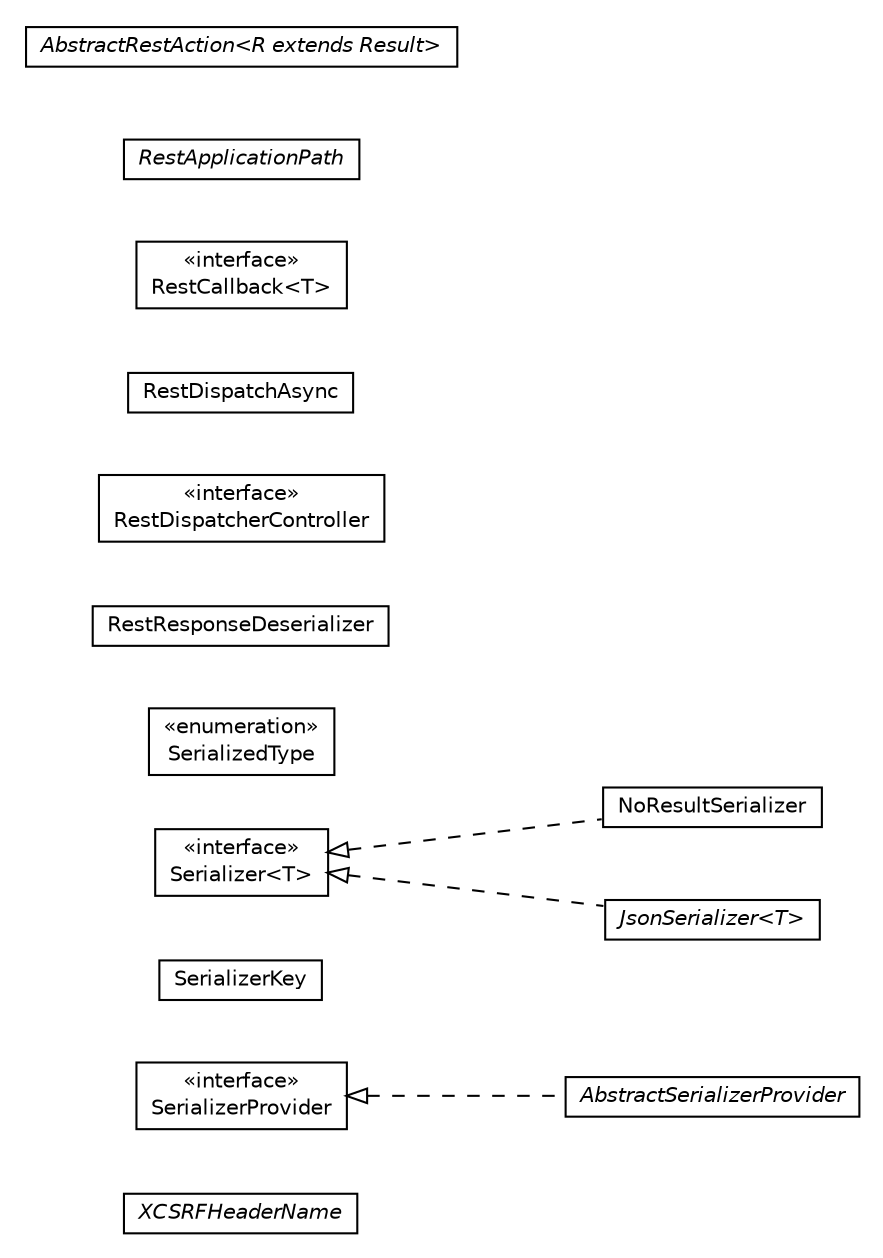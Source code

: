 #!/usr/local/bin/dot
#
# Class diagram 
# Generated by UMLGraph version R5_6-24-gf6e263 (http://www.umlgraph.org/)
#

digraph G {
	edge [fontname="Helvetica",fontsize=10,labelfontname="Helvetica",labelfontsize=10];
	node [fontname="Helvetica",fontsize=10,shape=plaintext];
	nodesep=0.25;
	ranksep=0.5;
	rankdir=LR;
	// com.gwtplatform.dispatch.client.rest.XCSRFHeaderName
	c12939 [label=<<table title="com.gwtplatform.dispatch.client.rest.XCSRFHeaderName" border="0" cellborder="1" cellspacing="0" cellpadding="2" port="p" href="./XCSRFHeaderName.html">
		<tr><td><table border="0" cellspacing="0" cellpadding="1">
<tr><td align="center" balign="center"><font face="Helvetica-Oblique"> XCSRFHeaderName </font></td></tr>
		</table></td></tr>
		</table>>, URL="./XCSRFHeaderName.html", fontname="Helvetica", fontcolor="black", fontsize=10.0];
	// com.gwtplatform.dispatch.client.rest.SerializerProvider
	c12940 [label=<<table title="com.gwtplatform.dispatch.client.rest.SerializerProvider" border="0" cellborder="1" cellspacing="0" cellpadding="2" port="p" href="./SerializerProvider.html">
		<tr><td><table border="0" cellspacing="0" cellpadding="1">
<tr><td align="center" balign="center"> &#171;interface&#187; </td></tr>
<tr><td align="center" balign="center"> SerializerProvider </td></tr>
		</table></td></tr>
		</table>>, URL="./SerializerProvider.html", fontname="Helvetica", fontcolor="black", fontsize=10.0];
	// com.gwtplatform.dispatch.client.rest.SerializerProvider.SerializerKey
	c12941 [label=<<table title="com.gwtplatform.dispatch.client.rest.SerializerProvider.SerializerKey" border="0" cellborder="1" cellspacing="0" cellpadding="2" port="p" href="./SerializerProvider.SerializerKey.html">
		<tr><td><table border="0" cellspacing="0" cellpadding="1">
<tr><td align="center" balign="center"> SerializerKey </td></tr>
		</table></td></tr>
		</table>>, URL="./SerializerProvider.SerializerKey.html", fontname="Helvetica", fontcolor="black", fontsize=10.0];
	// com.gwtplatform.dispatch.client.rest.Serializer<T>
	c12942 [label=<<table title="com.gwtplatform.dispatch.client.rest.Serializer" border="0" cellborder="1" cellspacing="0" cellpadding="2" port="p" href="./Serializer.html">
		<tr><td><table border="0" cellspacing="0" cellpadding="1">
<tr><td align="center" balign="center"> &#171;interface&#187; </td></tr>
<tr><td align="center" balign="center"> Serializer&lt;T&gt; </td></tr>
		</table></td></tr>
		</table>>, URL="./Serializer.html", fontname="Helvetica", fontcolor="black", fontsize=10.0];
	// com.gwtplatform.dispatch.client.rest.SerializedType
	c12943 [label=<<table title="com.gwtplatform.dispatch.client.rest.SerializedType" border="0" cellborder="1" cellspacing="0" cellpadding="2" port="p" href="./SerializedType.html">
		<tr><td><table border="0" cellspacing="0" cellpadding="1">
<tr><td align="center" balign="center"> &#171;enumeration&#187; </td></tr>
<tr><td align="center" balign="center"> SerializedType </td></tr>
		</table></td></tr>
		</table>>, URL="./SerializedType.html", fontname="Helvetica", fontcolor="black", fontsize=10.0];
	// com.gwtplatform.dispatch.client.rest.RestResponseDeserializer
	c12944 [label=<<table title="com.gwtplatform.dispatch.client.rest.RestResponseDeserializer" border="0" cellborder="1" cellspacing="0" cellpadding="2" port="p" href="./RestResponseDeserializer.html">
		<tr><td><table border="0" cellspacing="0" cellpadding="1">
<tr><td align="center" balign="center"> RestResponseDeserializer </td></tr>
		</table></td></tr>
		</table>>, URL="./RestResponseDeserializer.html", fontname="Helvetica", fontcolor="black", fontsize=10.0];
	// com.gwtplatform.dispatch.client.rest.RestDispatcherController
	c12945 [label=<<table title="com.gwtplatform.dispatch.client.rest.RestDispatcherController" border="0" cellborder="1" cellspacing="0" cellpadding="2" port="p" href="./RestDispatcherController.html">
		<tr><td><table border="0" cellspacing="0" cellpadding="1">
<tr><td align="center" balign="center"> &#171;interface&#187; </td></tr>
<tr><td align="center" balign="center"> RestDispatcherController </td></tr>
		</table></td></tr>
		</table>>, URL="./RestDispatcherController.html", fontname="Helvetica", fontcolor="black", fontsize=10.0];
	// com.gwtplatform.dispatch.client.rest.RestDispatchAsync
	c12946 [label=<<table title="com.gwtplatform.dispatch.client.rest.RestDispatchAsync" border="0" cellborder="1" cellspacing="0" cellpadding="2" port="p" href="./RestDispatchAsync.html">
		<tr><td><table border="0" cellspacing="0" cellpadding="1">
<tr><td align="center" balign="center"> RestDispatchAsync </td></tr>
		</table></td></tr>
		</table>>, URL="./RestDispatchAsync.html", fontname="Helvetica", fontcolor="black", fontsize=10.0];
	// com.gwtplatform.dispatch.client.rest.RestCallback<T>
	c12947 [label=<<table title="com.gwtplatform.dispatch.client.rest.RestCallback" border="0" cellborder="1" cellspacing="0" cellpadding="2" port="p" href="./RestCallback.html">
		<tr><td><table border="0" cellspacing="0" cellpadding="1">
<tr><td align="center" balign="center"> &#171;interface&#187; </td></tr>
<tr><td align="center" balign="center"> RestCallback&lt;T&gt; </td></tr>
		</table></td></tr>
		</table>>, URL="./RestCallback.html", fontname="Helvetica", fontcolor="black", fontsize=10.0];
	// com.gwtplatform.dispatch.client.rest.RestApplicationPath
	c12948 [label=<<table title="com.gwtplatform.dispatch.client.rest.RestApplicationPath" border="0" cellborder="1" cellspacing="0" cellpadding="2" port="p" href="./RestApplicationPath.html">
		<tr><td><table border="0" cellspacing="0" cellpadding="1">
<tr><td align="center" balign="center"><font face="Helvetica-Oblique"> RestApplicationPath </font></td></tr>
		</table></td></tr>
		</table>>, URL="./RestApplicationPath.html", fontname="Helvetica", fontcolor="black", fontsize=10.0];
	// com.gwtplatform.dispatch.client.rest.NoResultSerializer
	c12949 [label=<<table title="com.gwtplatform.dispatch.client.rest.NoResultSerializer" border="0" cellborder="1" cellspacing="0" cellpadding="2" port="p" href="./NoResultSerializer.html">
		<tr><td><table border="0" cellspacing="0" cellpadding="1">
<tr><td align="center" balign="center"> NoResultSerializer </td></tr>
		</table></td></tr>
		</table>>, URL="./NoResultSerializer.html", fontname="Helvetica", fontcolor="black", fontsize=10.0];
	// com.gwtplatform.dispatch.client.rest.JsonSerializer<T>
	c12950 [label=<<table title="com.gwtplatform.dispatch.client.rest.JsonSerializer" border="0" cellborder="1" cellspacing="0" cellpadding="2" port="p" href="./JsonSerializer.html">
		<tr><td><table border="0" cellspacing="0" cellpadding="1">
<tr><td align="center" balign="center"><font face="Helvetica-Oblique"> JsonSerializer&lt;T&gt; </font></td></tr>
		</table></td></tr>
		</table>>, URL="./JsonSerializer.html", fontname="Helvetica", fontcolor="black", fontsize=10.0];
	// com.gwtplatform.dispatch.client.rest.AbstractSerializerProvider
	c12951 [label=<<table title="com.gwtplatform.dispatch.client.rest.AbstractSerializerProvider" border="0" cellborder="1" cellspacing="0" cellpadding="2" port="p" href="./AbstractSerializerProvider.html">
		<tr><td><table border="0" cellspacing="0" cellpadding="1">
<tr><td align="center" balign="center"><font face="Helvetica-Oblique"> AbstractSerializerProvider </font></td></tr>
		</table></td></tr>
		</table>>, URL="./AbstractSerializerProvider.html", fontname="Helvetica", fontcolor="black", fontsize=10.0];
	// com.gwtplatform.dispatch.client.rest.AbstractRestAction<R extends com.gwtplatform.dispatch.shared.Result>
	c12952 [label=<<table title="com.gwtplatform.dispatch.client.rest.AbstractRestAction" border="0" cellborder="1" cellspacing="0" cellpadding="2" port="p" href="./AbstractRestAction.html">
		<tr><td><table border="0" cellspacing="0" cellpadding="1">
<tr><td align="center" balign="center"><font face="Helvetica-Oblique"> AbstractRestAction&lt;R extends Result&gt; </font></td></tr>
		</table></td></tr>
		</table>>, URL="./AbstractRestAction.html", fontname="Helvetica", fontcolor="black", fontsize=10.0];
	//com.gwtplatform.dispatch.client.rest.NoResultSerializer implements com.gwtplatform.dispatch.client.rest.Serializer<T>
	c12942:p -> c12949:p [dir=back,arrowtail=empty,style=dashed];
	//com.gwtplatform.dispatch.client.rest.JsonSerializer<T> implements com.gwtplatform.dispatch.client.rest.Serializer<T>
	c12942:p -> c12950:p [dir=back,arrowtail=empty,style=dashed];
	//com.gwtplatform.dispatch.client.rest.AbstractSerializerProvider implements com.gwtplatform.dispatch.client.rest.SerializerProvider
	c12940:p -> c12951:p [dir=back,arrowtail=empty,style=dashed];
}

